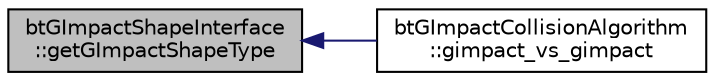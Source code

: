 digraph "btGImpactShapeInterface::getGImpactShapeType"
{
  edge [fontname="Helvetica",fontsize="10",labelfontname="Helvetica",labelfontsize="10"];
  node [fontname="Helvetica",fontsize="10",shape=record];
  rankdir="LR";
  Node1 [label="btGImpactShapeInterface\l::getGImpactShapeType",height=0.2,width=0.4,color="black", fillcolor="grey75", style="filled", fontcolor="black"];
  Node1 -> Node2 [dir="back",color="midnightblue",fontsize="10",style="solid",fontname="Helvetica"];
  Node2 [label="btGImpactCollisionAlgorithm\l::gimpact_vs_gimpact",height=0.2,width=0.4,color="black", fillcolor="white", style="filled",URL="$classbt_g_impact_collision_algorithm.html#a2a6bd5ca4d26e3578d2613543e85429b",tooltip="Collides two gimpact shapes. "];
}
